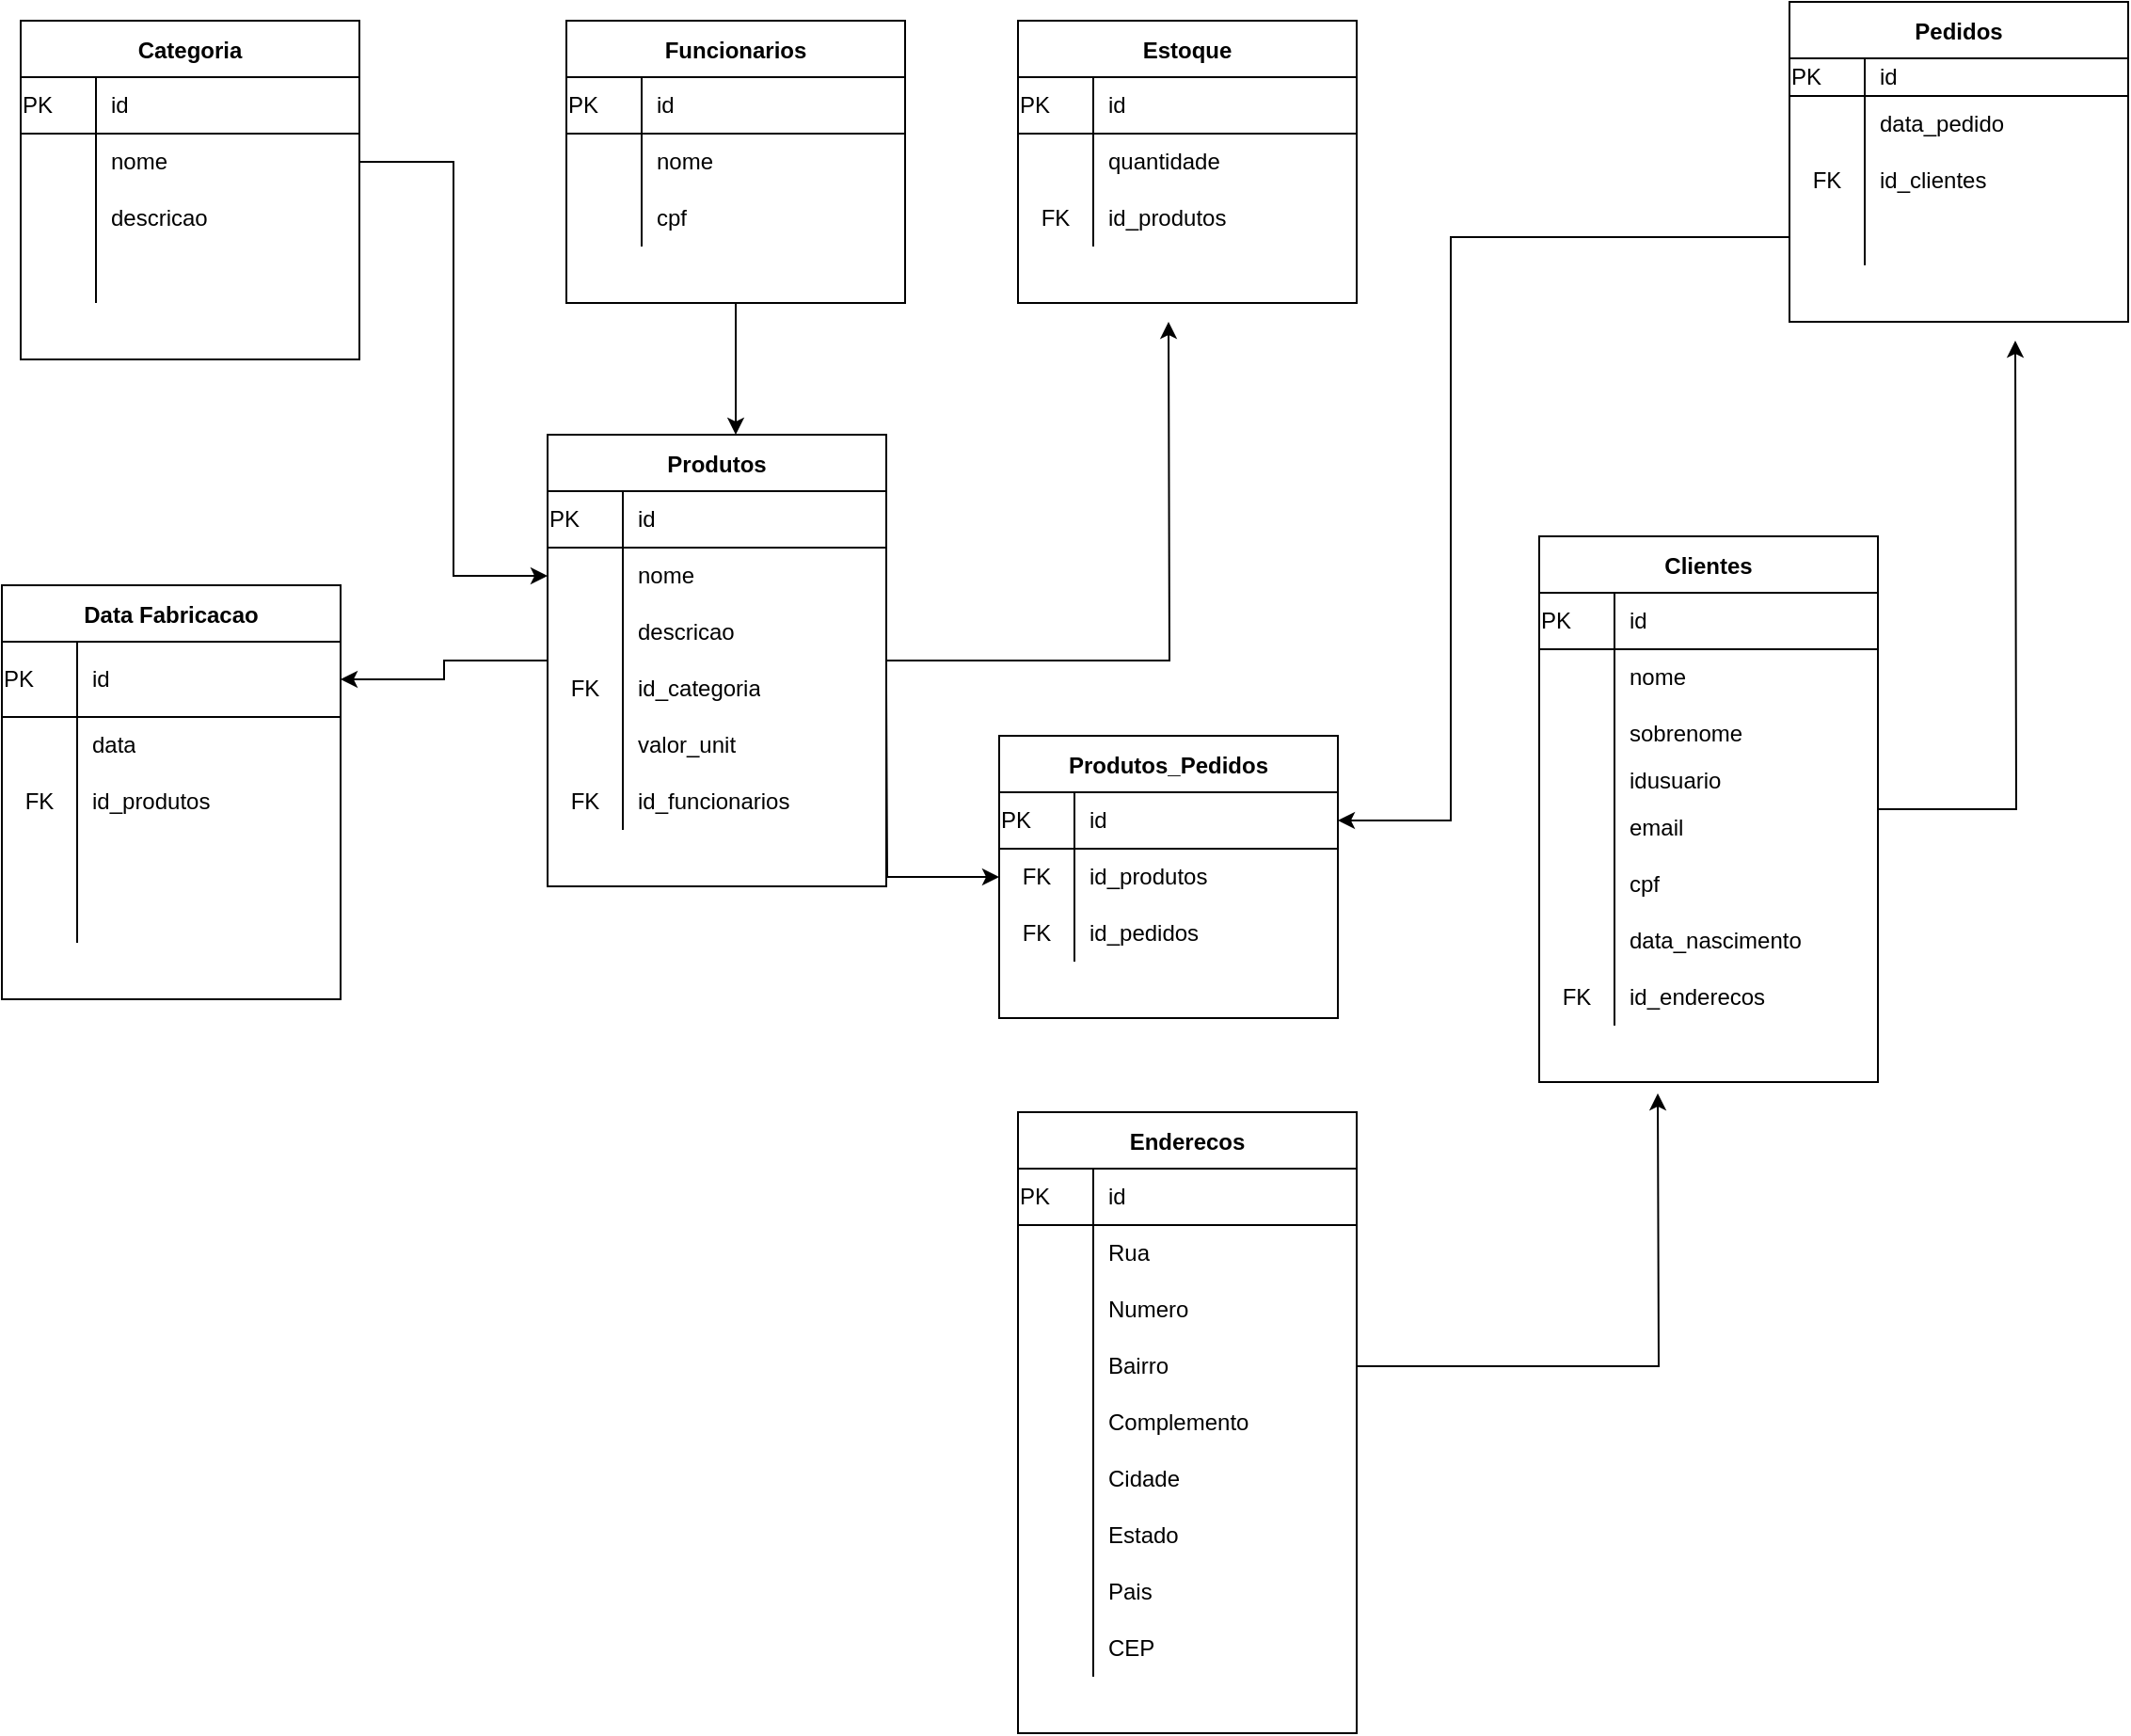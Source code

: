 <mxfile version="15.2.7" type="google"><diagram id="1fsCOjaZw6sn3gItZ58G" name="Page-1"><mxGraphModel dx="1826" dy="781" grid="1" gridSize="10" guides="1" tooltips="1" connect="1" arrows="1" fold="1" page="1" pageScale="1" pageWidth="1654" pageHeight="1169" math="0" shadow="0"><root><mxCell id="0"/><mxCell id="1" parent="0"/><mxCell id="qWueULYImKQT8X6b8-uq-254" style="edgeStyle=orthogonalEdgeStyle;rounded=0;orthogonalLoop=1;jettySize=auto;html=1;entryX=1;entryY=0.5;entryDx=0;entryDy=0;" parent="1" source="qWueULYImKQT8X6b8-uq-1" target="qWueULYImKQT8X6b8-uq-215" edge="1"><mxGeometry relative="1" as="geometry"/></mxCell><mxCell id="qWueULYImKQT8X6b8-uq-255" style="edgeStyle=orthogonalEdgeStyle;rounded=0;orthogonalLoop=1;jettySize=auto;html=1;" parent="1" source="qWueULYImKQT8X6b8-uq-1" edge="1"><mxGeometry relative="1" as="geometry"><mxPoint x="630" y="180" as="targetPoint"/></mxGeometry></mxCell><mxCell id="qWueULYImKQT8X6b8-uq-1" value="Produtos" style="shape=table;startSize=30;container=1;collapsible=0;childLayout=tableLayout;fixedRows=1;rowLines=0;fontStyle=1;align=center;pointerEvents=1;" parent="1" vertex="1"><mxGeometry x="300" y="240" width="180" height="240" as="geometry"/></mxCell><mxCell id="qWueULYImKQT8X6b8-uq-2" value="" style="shape=partialRectangle;html=1;whiteSpace=wrap;collapsible=0;dropTarget=0;pointerEvents=1;fillColor=none;top=0;left=0;bottom=1;right=0;points=[[0,0.5],[1,0.5]];portConstraint=eastwest;" parent="qWueULYImKQT8X6b8-uq-1" vertex="1"><mxGeometry y="30" width="180" height="30" as="geometry"/></mxCell><mxCell id="qWueULYImKQT8X6b8-uq-3" value="PK&lt;span style=&quot;white-space: pre&quot;&gt;&#9;&lt;/span&gt;&lt;span style=&quot;white-space: pre&quot;&gt;&#9;&lt;/span&gt;-" style="shape=partialRectangle;html=1;whiteSpace=wrap;connectable=0;fillColor=none;top=0;left=0;bottom=0;right=0;overflow=hidden;pointerEvents=1;" parent="qWueULYImKQT8X6b8-uq-2" vertex="1"><mxGeometry width="40" height="30" as="geometry"/></mxCell><mxCell id="qWueULYImKQT8X6b8-uq-4" value="id" style="shape=partialRectangle;html=1;whiteSpace=wrap;connectable=0;fillColor=none;top=0;left=0;bottom=0;right=0;align=left;spacingLeft=6;overflow=hidden;pointerEvents=1;" parent="qWueULYImKQT8X6b8-uq-2" vertex="1"><mxGeometry x="40" width="140" height="30" as="geometry"/></mxCell><mxCell id="qWueULYImKQT8X6b8-uq-5" value="" style="shape=partialRectangle;html=1;whiteSpace=wrap;collapsible=0;dropTarget=0;pointerEvents=1;fillColor=none;top=0;left=0;bottom=0;right=0;points=[[0,0.5],[1,0.5]];portConstraint=eastwest;" parent="qWueULYImKQT8X6b8-uq-1" vertex="1"><mxGeometry y="60" width="180" height="30" as="geometry"/></mxCell><mxCell id="qWueULYImKQT8X6b8-uq-6" value="" style="shape=partialRectangle;html=1;whiteSpace=wrap;connectable=0;fillColor=none;top=0;left=0;bottom=0;right=0;overflow=hidden;pointerEvents=1;" parent="qWueULYImKQT8X6b8-uq-5" vertex="1"><mxGeometry width="40" height="30" as="geometry"/></mxCell><mxCell id="qWueULYImKQT8X6b8-uq-7" value="nome&lt;span style=&quot;white-space: pre&quot;&gt;&#9;&lt;/span&gt;" style="shape=partialRectangle;html=1;whiteSpace=wrap;connectable=0;fillColor=none;top=0;left=0;bottom=0;right=0;align=left;spacingLeft=6;overflow=hidden;pointerEvents=1;" parent="qWueULYImKQT8X6b8-uq-5" vertex="1"><mxGeometry x="40" width="140" height="30" as="geometry"/></mxCell><mxCell id="qWueULYImKQT8X6b8-uq-8" value="" style="shape=partialRectangle;html=1;whiteSpace=wrap;collapsible=0;dropTarget=0;pointerEvents=1;fillColor=none;top=0;left=0;bottom=0;right=0;points=[[0,0.5],[1,0.5]];portConstraint=eastwest;" parent="qWueULYImKQT8X6b8-uq-1" vertex="1"><mxGeometry y="90" width="180" height="30" as="geometry"/></mxCell><mxCell id="qWueULYImKQT8X6b8-uq-9" value="&lt;span style=&quot;white-space: pre&quot;&gt;&#9;&lt;/span&gt;&lt;span style=&quot;white-space: pre&quot;&gt;&#9;&lt;/span&gt;" style="shape=partialRectangle;html=1;whiteSpace=wrap;connectable=0;fillColor=none;top=0;left=0;bottom=0;right=0;overflow=hidden;pointerEvents=1;" parent="qWueULYImKQT8X6b8-uq-8" vertex="1"><mxGeometry width="40" height="30" as="geometry"/></mxCell><mxCell id="qWueULYImKQT8X6b8-uq-10" value="descricao" style="shape=partialRectangle;html=1;whiteSpace=wrap;connectable=0;fillColor=none;top=0;left=0;bottom=0;right=0;align=left;spacingLeft=6;overflow=hidden;pointerEvents=1;" parent="qWueULYImKQT8X6b8-uq-8" vertex="1"><mxGeometry x="40" width="140" height="30" as="geometry"/></mxCell><mxCell id="qWueULYImKQT8X6b8-uq-17" value="" style="shape=partialRectangle;html=1;whiteSpace=wrap;collapsible=0;dropTarget=0;pointerEvents=1;fillColor=none;top=0;left=0;bottom=0;right=0;points=[[0,0.5],[1,0.5]];portConstraint=eastwest;" parent="qWueULYImKQT8X6b8-uq-1" vertex="1"><mxGeometry y="120" width="180" height="30" as="geometry"/></mxCell><mxCell id="qWueULYImKQT8X6b8-uq-18" value="FK" style="shape=partialRectangle;html=1;whiteSpace=wrap;connectable=0;fillColor=none;top=0;left=0;bottom=0;right=0;overflow=hidden;pointerEvents=1;" parent="qWueULYImKQT8X6b8-uq-17" vertex="1"><mxGeometry width="40" height="30" as="geometry"/></mxCell><mxCell id="qWueULYImKQT8X6b8-uq-19" value="id_categoria" style="shape=partialRectangle;html=1;whiteSpace=wrap;connectable=0;fillColor=none;top=0;left=0;bottom=0;right=0;align=left;spacingLeft=6;overflow=hidden;pointerEvents=1;" parent="qWueULYImKQT8X6b8-uq-17" vertex="1"><mxGeometry x="40" width="140" height="30" as="geometry"/></mxCell><mxCell id="qWueULYImKQT8X6b8-uq-126" value="" style="shape=partialRectangle;html=1;whiteSpace=wrap;collapsible=0;dropTarget=0;pointerEvents=1;fillColor=none;top=0;left=0;bottom=0;right=0;points=[[0,0.5],[1,0.5]];portConstraint=eastwest;" parent="qWueULYImKQT8X6b8-uq-1" vertex="1"><mxGeometry y="150" width="180" height="30" as="geometry"/></mxCell><mxCell id="qWueULYImKQT8X6b8-uq-127" value="&lt;span style=&quot;white-space: pre&quot;&gt;&#9;&lt;/span&gt;&lt;span style=&quot;white-space: pre&quot;&gt;&#9;&lt;/span&gt;" style="shape=partialRectangle;html=1;whiteSpace=wrap;connectable=0;fillColor=none;top=0;left=0;bottom=0;right=0;overflow=hidden;pointerEvents=1;" parent="qWueULYImKQT8X6b8-uq-126" vertex="1"><mxGeometry width="40" height="30" as="geometry"/></mxCell><mxCell id="qWueULYImKQT8X6b8-uq-128" value="valor_unit" style="shape=partialRectangle;html=1;whiteSpace=wrap;connectable=0;fillColor=none;top=0;left=0;bottom=0;right=0;align=left;spacingLeft=6;overflow=hidden;pointerEvents=1;" parent="qWueULYImKQT8X6b8-uq-126" vertex="1"><mxGeometry x="40" width="140" height="30" as="geometry"/></mxCell><mxCell id="qWueULYImKQT8X6b8-uq-162" value="" style="shape=partialRectangle;html=1;whiteSpace=wrap;collapsible=0;dropTarget=0;pointerEvents=1;fillColor=none;top=0;left=0;bottom=0;right=0;points=[[0,0.5],[1,0.5]];portConstraint=eastwest;" parent="qWueULYImKQT8X6b8-uq-1" vertex="1"><mxGeometry y="180" width="180" height="30" as="geometry"/></mxCell><mxCell id="qWueULYImKQT8X6b8-uq-163" value="FK" style="shape=partialRectangle;html=1;whiteSpace=wrap;connectable=0;fillColor=none;top=0;left=0;bottom=0;right=0;overflow=hidden;pointerEvents=1;" parent="qWueULYImKQT8X6b8-uq-162" vertex="1"><mxGeometry width="40" height="30" as="geometry"/></mxCell><mxCell id="qWueULYImKQT8X6b8-uq-164" value="id_funcionarios" style="shape=partialRectangle;html=1;whiteSpace=wrap;connectable=0;fillColor=none;top=0;left=0;bottom=0;right=0;align=left;spacingLeft=6;overflow=hidden;pointerEvents=1;" parent="qWueULYImKQT8X6b8-uq-162" vertex="1"><mxGeometry x="40" width="140" height="30" as="geometry"/></mxCell><mxCell id="qWueULYImKQT8X6b8-uq-20" value="Categoria" style="shape=table;startSize=30;container=1;collapsible=0;childLayout=tableLayout;fixedRows=1;rowLines=0;fontStyle=1;align=center;pointerEvents=1;" parent="1" vertex="1"><mxGeometry x="20" y="20" width="180" height="180" as="geometry"/></mxCell><mxCell id="qWueULYImKQT8X6b8-uq-21" value="" style="shape=partialRectangle;html=1;whiteSpace=wrap;collapsible=0;dropTarget=0;pointerEvents=1;fillColor=none;top=0;left=0;bottom=1;right=0;points=[[0,0.5],[1,0.5]];portConstraint=eastwest;" parent="qWueULYImKQT8X6b8-uq-20" vertex="1"><mxGeometry y="30" width="180" height="30" as="geometry"/></mxCell><mxCell id="qWueULYImKQT8X6b8-uq-22" value="PK&lt;span style=&quot;white-space: pre&quot;&gt;&#9;&lt;/span&gt;&lt;span style=&quot;white-space: pre&quot;&gt;&#9;&lt;/span&gt;-" style="shape=partialRectangle;html=1;whiteSpace=wrap;connectable=0;fillColor=none;top=0;left=0;bottom=0;right=0;overflow=hidden;pointerEvents=1;" parent="qWueULYImKQT8X6b8-uq-21" vertex="1"><mxGeometry width="40" height="30" as="geometry"/></mxCell><mxCell id="qWueULYImKQT8X6b8-uq-23" value="id" style="shape=partialRectangle;html=1;whiteSpace=wrap;connectable=0;fillColor=none;top=0;left=0;bottom=0;right=0;align=left;spacingLeft=6;overflow=hidden;pointerEvents=1;" parent="qWueULYImKQT8X6b8-uq-21" vertex="1"><mxGeometry x="40" width="140" height="30" as="geometry"/></mxCell><mxCell id="qWueULYImKQT8X6b8-uq-24" value="" style="shape=partialRectangle;html=1;whiteSpace=wrap;collapsible=0;dropTarget=0;pointerEvents=1;fillColor=none;top=0;left=0;bottom=0;right=0;points=[[0,0.5],[1,0.5]];portConstraint=eastwest;" parent="qWueULYImKQT8X6b8-uq-20" vertex="1"><mxGeometry y="60" width="180" height="30" as="geometry"/></mxCell><mxCell id="qWueULYImKQT8X6b8-uq-25" value="" style="shape=partialRectangle;html=1;whiteSpace=wrap;connectable=0;fillColor=none;top=0;left=0;bottom=0;right=0;overflow=hidden;pointerEvents=1;" parent="qWueULYImKQT8X6b8-uq-24" vertex="1"><mxGeometry width="40" height="30" as="geometry"/></mxCell><mxCell id="qWueULYImKQT8X6b8-uq-26" value="nome" style="shape=partialRectangle;html=1;whiteSpace=wrap;connectable=0;fillColor=none;top=0;left=0;bottom=0;right=0;align=left;spacingLeft=6;overflow=hidden;pointerEvents=1;" parent="qWueULYImKQT8X6b8-uq-24" vertex="1"><mxGeometry x="40" width="140" height="30" as="geometry"/></mxCell><mxCell id="qWueULYImKQT8X6b8-uq-122" value="" style="shape=partialRectangle;html=1;whiteSpace=wrap;collapsible=0;dropTarget=0;pointerEvents=1;fillColor=none;top=0;left=0;bottom=0;right=0;points=[[0,0.5],[1,0.5]];portConstraint=eastwest;" parent="qWueULYImKQT8X6b8-uq-20" vertex="1"><mxGeometry y="90" width="180" height="30" as="geometry"/></mxCell><mxCell id="qWueULYImKQT8X6b8-uq-123" value="" style="shape=partialRectangle;html=1;whiteSpace=wrap;connectable=0;fillColor=none;top=0;left=0;bottom=0;right=0;overflow=hidden;pointerEvents=1;" parent="qWueULYImKQT8X6b8-uq-122" vertex="1"><mxGeometry width="40" height="30" as="geometry"/></mxCell><mxCell id="qWueULYImKQT8X6b8-uq-124" value="descricao" style="shape=partialRectangle;html=1;whiteSpace=wrap;connectable=0;fillColor=none;top=0;left=0;bottom=0;right=0;align=left;spacingLeft=6;overflow=hidden;pointerEvents=1;" parent="qWueULYImKQT8X6b8-uq-122" vertex="1"><mxGeometry x="40" width="140" height="30" as="geometry"/></mxCell><mxCell id="qWueULYImKQT8X6b8-uq-132" value="" style="shape=partialRectangle;html=1;whiteSpace=wrap;collapsible=0;dropTarget=0;pointerEvents=1;fillColor=none;top=0;left=0;bottom=0;right=0;points=[[0,0.5],[1,0.5]];portConstraint=eastwest;" parent="qWueULYImKQT8X6b8-uq-20" vertex="1"><mxGeometry y="120" width="180" height="30" as="geometry"/></mxCell><mxCell id="qWueULYImKQT8X6b8-uq-133" value="" style="shape=partialRectangle;html=1;whiteSpace=wrap;connectable=0;fillColor=none;top=0;left=0;bottom=0;right=0;overflow=hidden;pointerEvents=1;" parent="qWueULYImKQT8X6b8-uq-132" vertex="1"><mxGeometry width="40" height="30" as="geometry"/></mxCell><mxCell id="qWueULYImKQT8X6b8-uq-134" value="" style="shape=partialRectangle;html=1;whiteSpace=wrap;connectable=0;fillColor=none;top=0;left=0;bottom=0;right=0;align=left;spacingLeft=6;overflow=hidden;pointerEvents=1;" parent="qWueULYImKQT8X6b8-uq-132" vertex="1"><mxGeometry x="40" width="140" height="30" as="geometry"/></mxCell><mxCell id="qWueULYImKQT8X6b8-uq-40" value="Estoque" style="shape=table;startSize=30;container=1;collapsible=0;childLayout=tableLayout;fixedRows=1;rowLines=0;fontStyle=1;align=center;pointerEvents=1;" parent="1" vertex="1"><mxGeometry x="550" y="20" width="180" height="150" as="geometry"/></mxCell><mxCell id="qWueULYImKQT8X6b8-uq-41" value="" style="shape=partialRectangle;html=1;whiteSpace=wrap;collapsible=0;dropTarget=0;pointerEvents=1;fillColor=none;top=0;left=0;bottom=1;right=0;points=[[0,0.5],[1,0.5]];portConstraint=eastwest;" parent="qWueULYImKQT8X6b8-uq-40" vertex="1"><mxGeometry y="30" width="180" height="30" as="geometry"/></mxCell><mxCell id="qWueULYImKQT8X6b8-uq-42" value="PK&lt;span style=&quot;white-space: pre&quot;&gt;&#9;&lt;/span&gt;&lt;span style=&quot;white-space: pre&quot;&gt;&#9;&lt;/span&gt;-" style="shape=partialRectangle;html=1;whiteSpace=wrap;connectable=0;fillColor=none;top=0;left=0;bottom=0;right=0;overflow=hidden;pointerEvents=1;" parent="qWueULYImKQT8X6b8-uq-41" vertex="1"><mxGeometry width="40" height="30" as="geometry"/></mxCell><mxCell id="qWueULYImKQT8X6b8-uq-43" value="id" style="shape=partialRectangle;html=1;whiteSpace=wrap;connectable=0;fillColor=none;top=0;left=0;bottom=0;right=0;align=left;spacingLeft=6;overflow=hidden;pointerEvents=1;" parent="qWueULYImKQT8X6b8-uq-41" vertex="1"><mxGeometry x="40" width="140" height="30" as="geometry"/></mxCell><mxCell id="qWueULYImKQT8X6b8-uq-165" value="" style="shape=partialRectangle;html=1;whiteSpace=wrap;collapsible=0;dropTarget=0;pointerEvents=1;fillColor=none;top=0;left=0;bottom=0;right=0;points=[[0,0.5],[1,0.5]];portConstraint=eastwest;" parent="qWueULYImKQT8X6b8-uq-40" vertex="1"><mxGeometry y="60" width="180" height="30" as="geometry"/></mxCell><mxCell id="qWueULYImKQT8X6b8-uq-166" value="" style="shape=partialRectangle;html=1;whiteSpace=wrap;connectable=0;fillColor=none;top=0;left=0;bottom=0;right=0;overflow=hidden;pointerEvents=1;" parent="qWueULYImKQT8X6b8-uq-165" vertex="1"><mxGeometry width="40" height="30" as="geometry"/></mxCell><mxCell id="qWueULYImKQT8X6b8-uq-167" value="quantidade" style="shape=partialRectangle;html=1;whiteSpace=wrap;connectable=0;fillColor=none;top=0;left=0;bottom=0;right=0;align=left;spacingLeft=6;overflow=hidden;pointerEvents=1;" parent="qWueULYImKQT8X6b8-uq-165" vertex="1"><mxGeometry x="40" width="140" height="30" as="geometry"/></mxCell><mxCell id="qWueULYImKQT8X6b8-uq-256" value="" style="shape=partialRectangle;html=1;whiteSpace=wrap;collapsible=0;dropTarget=0;pointerEvents=1;fillColor=none;top=0;left=0;bottom=0;right=0;points=[[0,0.5],[1,0.5]];portConstraint=eastwest;" parent="qWueULYImKQT8X6b8-uq-40" vertex="1"><mxGeometry y="90" width="180" height="30" as="geometry"/></mxCell><mxCell id="qWueULYImKQT8X6b8-uq-257" value="FK" style="shape=partialRectangle;html=1;whiteSpace=wrap;connectable=0;fillColor=none;top=0;left=0;bottom=0;right=0;overflow=hidden;pointerEvents=1;" parent="qWueULYImKQT8X6b8-uq-256" vertex="1"><mxGeometry width="40" height="30" as="geometry"/></mxCell><mxCell id="qWueULYImKQT8X6b8-uq-258" value="id_produtos" style="shape=partialRectangle;html=1;whiteSpace=wrap;connectable=0;fillColor=none;top=0;left=0;bottom=0;right=0;align=left;spacingLeft=6;overflow=hidden;pointerEvents=1;" parent="qWueULYImKQT8X6b8-uq-256" vertex="1"><mxGeometry x="40" width="140" height="30" as="geometry"/></mxCell><mxCell id="qWueULYImKQT8X6b8-uq-160" style="edgeStyle=orthogonalEdgeStyle;rounded=0;orthogonalLoop=1;jettySize=auto;html=1;" parent="1" source="qWueULYImKQT8X6b8-uq-47" edge="1"><mxGeometry relative="1" as="geometry"><mxPoint x="1080" y="190" as="targetPoint"/></mxGeometry></mxCell><mxCell id="qWueULYImKQT8X6b8-uq-47" value="Clientes" style="shape=table;startSize=30;container=1;collapsible=0;childLayout=tableLayout;fixedRows=1;rowLines=0;fontStyle=1;align=center;pointerEvents=1;" parent="1" vertex="1"><mxGeometry x="827" y="294" width="180" height="290" as="geometry"/></mxCell><mxCell id="qWueULYImKQT8X6b8-uq-48" value="" style="shape=partialRectangle;html=1;whiteSpace=wrap;collapsible=0;dropTarget=0;pointerEvents=1;fillColor=none;top=0;left=0;bottom=1;right=0;points=[[0,0.5],[1,0.5]];portConstraint=eastwest;" parent="qWueULYImKQT8X6b8-uq-47" vertex="1"><mxGeometry y="30" width="180" height="30" as="geometry"/></mxCell><mxCell id="qWueULYImKQT8X6b8-uq-49" value="PK&lt;span style=&quot;white-space: pre&quot;&gt;&#9;&lt;/span&gt;&lt;span style=&quot;white-space: pre&quot;&gt;&#9;&lt;/span&gt;-" style="shape=partialRectangle;html=1;whiteSpace=wrap;connectable=0;fillColor=none;top=0;left=0;bottom=0;right=0;overflow=hidden;pointerEvents=1;" parent="qWueULYImKQT8X6b8-uq-48" vertex="1"><mxGeometry width="40" height="30" as="geometry"/></mxCell><mxCell id="qWueULYImKQT8X6b8-uq-50" value="id" style="shape=partialRectangle;html=1;whiteSpace=wrap;connectable=0;fillColor=none;top=0;left=0;bottom=0;right=0;align=left;spacingLeft=6;overflow=hidden;pointerEvents=1;" parent="qWueULYImKQT8X6b8-uq-48" vertex="1"><mxGeometry x="40" width="140" height="30" as="geometry"/></mxCell><mxCell id="qWueULYImKQT8X6b8-uq-51" value="" style="shape=partialRectangle;html=1;whiteSpace=wrap;collapsible=0;dropTarget=0;pointerEvents=1;fillColor=none;top=0;left=0;bottom=0;right=0;points=[[0,0.5],[1,0.5]];portConstraint=eastwest;" parent="qWueULYImKQT8X6b8-uq-47" vertex="1"><mxGeometry y="60" width="180" height="30" as="geometry"/></mxCell><mxCell id="qWueULYImKQT8X6b8-uq-52" value="" style="shape=partialRectangle;html=1;whiteSpace=wrap;connectable=0;fillColor=none;top=0;left=0;bottom=0;right=0;overflow=hidden;pointerEvents=1;" parent="qWueULYImKQT8X6b8-uq-51" vertex="1"><mxGeometry width="40" height="30" as="geometry"/></mxCell><mxCell id="qWueULYImKQT8X6b8-uq-53" value="nome&lt;span style=&quot;white-space: pre&quot;&gt;&#9;&lt;/span&gt;" style="shape=partialRectangle;html=1;whiteSpace=wrap;connectable=0;fillColor=none;top=0;left=0;bottom=0;right=0;align=left;spacingLeft=6;overflow=hidden;pointerEvents=1;" parent="qWueULYImKQT8X6b8-uq-51" vertex="1"><mxGeometry x="40" width="140" height="30" as="geometry"/></mxCell><mxCell id="qWueULYImKQT8X6b8-uq-211" value="" style="shape=partialRectangle;html=1;whiteSpace=wrap;collapsible=0;dropTarget=0;pointerEvents=1;fillColor=none;top=0;left=0;bottom=0;right=0;points=[[0,0.5],[1,0.5]];portConstraint=eastwest;" parent="qWueULYImKQT8X6b8-uq-47" vertex="1"><mxGeometry y="90" width="180" height="30" as="geometry"/></mxCell><mxCell id="qWueULYImKQT8X6b8-uq-212" value="" style="shape=partialRectangle;html=1;whiteSpace=wrap;connectable=0;fillColor=none;top=0;left=0;bottom=0;right=0;overflow=hidden;pointerEvents=1;" parent="qWueULYImKQT8X6b8-uq-211" vertex="1"><mxGeometry width="40" height="30" as="geometry"/></mxCell><mxCell id="qWueULYImKQT8X6b8-uq-213" value="sobrenome" style="shape=partialRectangle;html=1;whiteSpace=wrap;connectable=0;fillColor=none;top=0;left=0;bottom=0;right=0;align=left;spacingLeft=6;overflow=hidden;pointerEvents=1;" parent="qWueULYImKQT8X6b8-uq-211" vertex="1"><mxGeometry x="40" width="140" height="30" as="geometry"/></mxCell><mxCell id="qWueULYImKQT8X6b8-uq-54" value="" style="shape=partialRectangle;html=1;whiteSpace=wrap;collapsible=0;dropTarget=0;pointerEvents=1;fillColor=none;top=0;left=0;bottom=0;right=0;points=[[0,0.5],[1,0.5]];portConstraint=eastwest;" parent="qWueULYImKQT8X6b8-uq-47" vertex="1"><mxGeometry y="120" width="180" height="20" as="geometry"/></mxCell><mxCell id="qWueULYImKQT8X6b8-uq-55" value="&lt;span style=&quot;white-space: pre&quot;&gt;&#9;&lt;/span&gt;&lt;span style=&quot;white-space: pre&quot;&gt;&#9;&lt;/span&gt;" style="shape=partialRectangle;html=1;whiteSpace=wrap;connectable=0;fillColor=none;top=0;left=0;bottom=0;right=0;overflow=hidden;pointerEvents=1;" parent="qWueULYImKQT8X6b8-uq-54" vertex="1"><mxGeometry width="40" height="20" as="geometry"/></mxCell><mxCell id="qWueULYImKQT8X6b8-uq-56" value="idusuario" style="shape=partialRectangle;html=1;whiteSpace=wrap;connectable=0;fillColor=none;top=0;left=0;bottom=0;right=0;align=left;spacingLeft=6;overflow=hidden;pointerEvents=1;" parent="qWueULYImKQT8X6b8-uq-54" vertex="1"><mxGeometry x="40" width="140" height="20" as="geometry"/></mxCell><mxCell id="qWueULYImKQT8X6b8-uq-57" value="" style="shape=partialRectangle;html=1;whiteSpace=wrap;collapsible=0;dropTarget=0;pointerEvents=1;fillColor=none;top=0;left=0;bottom=0;right=0;points=[[0,0.5],[1,0.5]];portConstraint=eastwest;" parent="qWueULYImKQT8X6b8-uq-47" vertex="1"><mxGeometry y="140" width="180" height="30" as="geometry"/></mxCell><mxCell id="qWueULYImKQT8X6b8-uq-58" value="&lt;span style=&quot;white-space: pre&quot;&gt;&#9;&lt;/span&gt;&lt;span style=&quot;white-space: pre&quot;&gt;&#9;&lt;/span&gt;" style="shape=partialRectangle;html=1;whiteSpace=wrap;connectable=0;fillColor=none;top=0;left=0;bottom=0;right=0;overflow=hidden;pointerEvents=1;" parent="qWueULYImKQT8X6b8-uq-57" vertex="1"><mxGeometry width="40" height="30" as="geometry"/></mxCell><mxCell id="qWueULYImKQT8X6b8-uq-59" value="email&lt;span style=&quot;white-space: pre&quot;&gt;&#9;&lt;/span&gt;" style="shape=partialRectangle;html=1;whiteSpace=wrap;connectable=0;fillColor=none;top=0;left=0;bottom=0;right=0;align=left;spacingLeft=6;overflow=hidden;pointerEvents=1;" parent="qWueULYImKQT8X6b8-uq-57" vertex="1"><mxGeometry x="40" width="140" height="30" as="geometry"/></mxCell><mxCell id="qWueULYImKQT8X6b8-uq-60" value="" style="shape=partialRectangle;html=1;whiteSpace=wrap;collapsible=0;dropTarget=0;pointerEvents=1;fillColor=none;top=0;left=0;bottom=0;right=0;points=[[0,0.5],[1,0.5]];portConstraint=eastwest;" parent="qWueULYImKQT8X6b8-uq-47" vertex="1"><mxGeometry y="170" width="180" height="30" as="geometry"/></mxCell><mxCell id="qWueULYImKQT8X6b8-uq-61" value="&lt;span style=&quot;white-space: pre&quot;&gt;&#9;&lt;/span&gt;&lt;span style=&quot;white-space: pre&quot;&gt;&#9;&lt;/span&gt;" style="shape=partialRectangle;html=1;whiteSpace=wrap;connectable=0;fillColor=none;top=0;left=0;bottom=0;right=0;overflow=hidden;pointerEvents=1;" parent="qWueULYImKQT8X6b8-uq-60" vertex="1"><mxGeometry width="40" height="30" as="geometry"/></mxCell><mxCell id="qWueULYImKQT8X6b8-uq-62" value="cpf" style="shape=partialRectangle;html=1;whiteSpace=wrap;connectable=0;fillColor=none;top=0;left=0;bottom=0;right=0;align=left;spacingLeft=6;overflow=hidden;pointerEvents=1;" parent="qWueULYImKQT8X6b8-uq-60" vertex="1"><mxGeometry x="40" width="140" height="30" as="geometry"/></mxCell><mxCell id="qWueULYImKQT8X6b8-uq-63" value="" style="shape=partialRectangle;html=1;whiteSpace=wrap;collapsible=0;dropTarget=0;pointerEvents=1;fillColor=none;top=0;left=0;bottom=0;right=0;points=[[0,0.5],[1,0.5]];portConstraint=eastwest;" parent="qWueULYImKQT8X6b8-uq-47" vertex="1"><mxGeometry y="200" width="180" height="30" as="geometry"/></mxCell><mxCell id="qWueULYImKQT8X6b8-uq-64" value="&lt;span style=&quot;white-space: pre&quot;&gt;&#9;&lt;/span&gt;&lt;span style=&quot;white-space: pre&quot;&gt;&#9;&lt;/span&gt;" style="shape=partialRectangle;html=1;whiteSpace=wrap;connectable=0;fillColor=none;top=0;left=0;bottom=0;right=0;overflow=hidden;pointerEvents=1;" parent="qWueULYImKQT8X6b8-uq-63" vertex="1"><mxGeometry width="40" height="30" as="geometry"/></mxCell><mxCell id="qWueULYImKQT8X6b8-uq-65" value="data_nascimento" style="shape=partialRectangle;html=1;whiteSpace=wrap;connectable=0;fillColor=none;top=0;left=0;bottom=0;right=0;align=left;spacingLeft=6;overflow=hidden;pointerEvents=1;" parent="qWueULYImKQT8X6b8-uq-63" vertex="1"><mxGeometry x="40" width="140" height="30" as="geometry"/></mxCell><mxCell id="qWueULYImKQT8X6b8-uq-201" value="" style="shape=partialRectangle;html=1;whiteSpace=wrap;collapsible=0;dropTarget=0;pointerEvents=1;fillColor=none;top=0;left=0;bottom=0;right=0;points=[[0,0.5],[1,0.5]];portConstraint=eastwest;" parent="qWueULYImKQT8X6b8-uq-47" vertex="1"><mxGeometry y="230" width="180" height="30" as="geometry"/></mxCell><mxCell id="qWueULYImKQT8X6b8-uq-202" value="FK" style="shape=partialRectangle;html=1;whiteSpace=wrap;connectable=0;fillColor=none;top=0;left=0;bottom=0;right=0;overflow=hidden;pointerEvents=1;" parent="qWueULYImKQT8X6b8-uq-201" vertex="1"><mxGeometry width="40" height="30" as="geometry"/></mxCell><mxCell id="qWueULYImKQT8X6b8-uq-203" value="id_enderecos" style="shape=partialRectangle;html=1;whiteSpace=wrap;connectable=0;fillColor=none;top=0;left=0;bottom=0;right=0;align=left;spacingLeft=6;overflow=hidden;pointerEvents=1;" parent="qWueULYImKQT8X6b8-uq-201" vertex="1"><mxGeometry x="40" width="140" height="30" as="geometry"/></mxCell><mxCell id="qWueULYImKQT8X6b8-uq-69" value="Pedidos" style="shape=table;startSize=30;container=1;collapsible=0;childLayout=tableLayout;fixedRows=1;rowLines=0;fontStyle=1;align=center;pointerEvents=1;" parent="1" vertex="1"><mxGeometry x="960" y="10" width="180" height="170.0" as="geometry"/></mxCell><mxCell id="qWueULYImKQT8X6b8-uq-70" value="" style="shape=partialRectangle;html=1;whiteSpace=wrap;collapsible=0;dropTarget=0;pointerEvents=1;fillColor=none;top=0;left=0;bottom=1;right=0;points=[[0,0.5],[1,0.5]];portConstraint=eastwest;" parent="qWueULYImKQT8X6b8-uq-69" vertex="1"><mxGeometry y="30" width="180" height="20" as="geometry"/></mxCell><mxCell id="qWueULYImKQT8X6b8-uq-71" value="PK&lt;span style=&quot;white-space: pre&quot;&gt;&#9;&lt;/span&gt;&lt;span style=&quot;white-space: pre&quot;&gt;&#9;&lt;/span&gt;-" style="shape=partialRectangle;html=1;whiteSpace=wrap;connectable=0;fillColor=none;top=0;left=0;bottom=0;right=0;overflow=hidden;pointerEvents=1;" parent="qWueULYImKQT8X6b8-uq-70" vertex="1"><mxGeometry width="40" height="20" as="geometry"/></mxCell><mxCell id="qWueULYImKQT8X6b8-uq-72" value="id" style="shape=partialRectangle;html=1;whiteSpace=wrap;connectable=0;fillColor=none;top=0;left=0;bottom=0;right=0;align=left;spacingLeft=6;overflow=hidden;pointerEvents=1;" parent="qWueULYImKQT8X6b8-uq-70" vertex="1"><mxGeometry x="40" width="140" height="20" as="geometry"/></mxCell><mxCell id="qWueULYImKQT8X6b8-uq-73" value="" style="shape=partialRectangle;html=1;whiteSpace=wrap;collapsible=0;dropTarget=0;pointerEvents=1;fillColor=none;top=0;left=0;bottom=0;right=0;points=[[0,0.5],[1,0.5]];portConstraint=eastwest;" parent="qWueULYImKQT8X6b8-uq-69" vertex="1"><mxGeometry y="50" width="180" height="30" as="geometry"/></mxCell><mxCell id="qWueULYImKQT8X6b8-uq-74" value="" style="shape=partialRectangle;html=1;whiteSpace=wrap;connectable=0;fillColor=none;top=0;left=0;bottom=0;right=0;overflow=hidden;pointerEvents=1;" parent="qWueULYImKQT8X6b8-uq-73" vertex="1"><mxGeometry width="40" height="30" as="geometry"/></mxCell><mxCell id="qWueULYImKQT8X6b8-uq-75" value="data_pedido" style="shape=partialRectangle;html=1;whiteSpace=wrap;connectable=0;fillColor=none;top=0;left=0;bottom=0;right=0;align=left;spacingLeft=6;overflow=hidden;pointerEvents=1;" parent="qWueULYImKQT8X6b8-uq-73" vertex="1"><mxGeometry x="40" width="140" height="30" as="geometry"/></mxCell><mxCell id="qWueULYImKQT8X6b8-uq-138" value="" style="shape=partialRectangle;html=1;whiteSpace=wrap;collapsible=0;dropTarget=0;pointerEvents=1;fillColor=none;top=0;left=0;bottom=0;right=0;points=[[0,0.5],[1,0.5]];portConstraint=eastwest;" parent="qWueULYImKQT8X6b8-uq-69" vertex="1"><mxGeometry y="80" width="180" height="30" as="geometry"/></mxCell><mxCell id="qWueULYImKQT8X6b8-uq-139" value="FK" style="shape=partialRectangle;html=1;whiteSpace=wrap;connectable=0;fillColor=none;top=0;left=0;bottom=0;right=0;overflow=hidden;pointerEvents=1;" parent="qWueULYImKQT8X6b8-uq-138" vertex="1"><mxGeometry width="40" height="30" as="geometry"/></mxCell><mxCell id="qWueULYImKQT8X6b8-uq-140" value="id_clientes" style="shape=partialRectangle;html=1;whiteSpace=wrap;connectable=0;fillColor=none;top=0;left=0;bottom=0;right=0;align=left;spacingLeft=6;overflow=hidden;pointerEvents=1;" parent="qWueULYImKQT8X6b8-uq-138" vertex="1"><mxGeometry x="40" width="140" height="30" as="geometry"/></mxCell><mxCell id="qWueULYImKQT8X6b8-uq-261" value="" style="shape=partialRectangle;html=1;whiteSpace=wrap;collapsible=0;dropTarget=0;pointerEvents=1;fillColor=none;top=0;left=0;bottom=0;right=0;points=[[0,0.5],[1,0.5]];portConstraint=eastwest;" parent="qWueULYImKQT8X6b8-uq-69" vertex="1"><mxGeometry y="110" width="180" height="30" as="geometry"/></mxCell><mxCell id="qWueULYImKQT8X6b8-uq-262" value="" style="shape=partialRectangle;html=1;whiteSpace=wrap;connectable=0;fillColor=none;top=0;left=0;bottom=0;right=0;overflow=hidden;pointerEvents=1;" parent="qWueULYImKQT8X6b8-uq-261" vertex="1"><mxGeometry width="40" height="30" as="geometry"/></mxCell><mxCell id="qWueULYImKQT8X6b8-uq-263" value="" style="shape=partialRectangle;html=1;whiteSpace=wrap;connectable=0;fillColor=none;top=0;left=0;bottom=0;right=0;align=left;spacingLeft=6;overflow=hidden;pointerEvents=1;" parent="qWueULYImKQT8X6b8-uq-261" vertex="1"><mxGeometry x="40" width="140" height="30" as="geometry"/></mxCell><mxCell id="qWueULYImKQT8X6b8-uq-161" style="edgeStyle=orthogonalEdgeStyle;rounded=0;orthogonalLoop=1;jettySize=auto;html=1;" parent="1" source="qWueULYImKQT8X6b8-uq-76" edge="1"><mxGeometry relative="1" as="geometry"><mxPoint x="400" y="240" as="targetPoint"/></mxGeometry></mxCell><mxCell id="qWueULYImKQT8X6b8-uq-76" value="Funcionarios" style="shape=table;startSize=30;container=1;collapsible=0;childLayout=tableLayout;fixedRows=1;rowLines=0;fontStyle=1;align=center;pointerEvents=1;" parent="1" vertex="1"><mxGeometry x="310" y="20" width="180" height="150" as="geometry"/></mxCell><mxCell id="qWueULYImKQT8X6b8-uq-77" value="" style="shape=partialRectangle;html=1;whiteSpace=wrap;collapsible=0;dropTarget=0;pointerEvents=1;fillColor=none;top=0;left=0;bottom=1;right=0;points=[[0,0.5],[1,0.5]];portConstraint=eastwest;" parent="qWueULYImKQT8X6b8-uq-76" vertex="1"><mxGeometry y="30" width="180" height="30" as="geometry"/></mxCell><mxCell id="qWueULYImKQT8X6b8-uq-78" value="PK&lt;span style=&quot;white-space: pre&quot;&gt;&#9;&lt;/span&gt;&lt;span style=&quot;white-space: pre&quot;&gt;&#9;&lt;/span&gt;-" style="shape=partialRectangle;html=1;whiteSpace=wrap;connectable=0;fillColor=none;top=0;left=0;bottom=0;right=0;overflow=hidden;pointerEvents=1;" parent="qWueULYImKQT8X6b8-uq-77" vertex="1"><mxGeometry width="40" height="30" as="geometry"/></mxCell><mxCell id="qWueULYImKQT8X6b8-uq-79" value="id" style="shape=partialRectangle;html=1;whiteSpace=wrap;connectable=0;fillColor=none;top=0;left=0;bottom=0;right=0;align=left;spacingLeft=6;overflow=hidden;pointerEvents=1;" parent="qWueULYImKQT8X6b8-uq-77" vertex="1"><mxGeometry x="40" width="140" height="30" as="geometry"/></mxCell><mxCell id="qWueULYImKQT8X6b8-uq-80" value="" style="shape=partialRectangle;html=1;whiteSpace=wrap;collapsible=0;dropTarget=0;pointerEvents=1;fillColor=none;top=0;left=0;bottom=0;right=0;points=[[0,0.5],[1,0.5]];portConstraint=eastwest;" parent="qWueULYImKQT8X6b8-uq-76" vertex="1"><mxGeometry y="60" width="180" height="30" as="geometry"/></mxCell><mxCell id="qWueULYImKQT8X6b8-uq-81" value="" style="shape=partialRectangle;html=1;whiteSpace=wrap;connectable=0;fillColor=none;top=0;left=0;bottom=0;right=0;overflow=hidden;pointerEvents=1;" parent="qWueULYImKQT8X6b8-uq-80" vertex="1"><mxGeometry width="40" height="30" as="geometry"/></mxCell><mxCell id="qWueULYImKQT8X6b8-uq-82" value="nome" style="shape=partialRectangle;html=1;whiteSpace=wrap;connectable=0;fillColor=none;top=0;left=0;bottom=0;right=0;align=left;spacingLeft=6;overflow=hidden;pointerEvents=1;" parent="qWueULYImKQT8X6b8-uq-80" vertex="1"><mxGeometry x="40" width="140" height="30" as="geometry"/></mxCell><mxCell id="qWueULYImKQT8X6b8-uq-83" value="" style="shape=partialRectangle;html=1;whiteSpace=wrap;collapsible=0;dropTarget=0;pointerEvents=1;fillColor=none;top=0;left=0;bottom=0;right=0;points=[[0,0.5],[1,0.5]];portConstraint=eastwest;" parent="qWueULYImKQT8X6b8-uq-76" vertex="1"><mxGeometry y="90" width="180" height="30" as="geometry"/></mxCell><mxCell id="qWueULYImKQT8X6b8-uq-84" value="" style="shape=partialRectangle;html=1;whiteSpace=wrap;connectable=0;fillColor=none;top=0;left=0;bottom=0;right=0;overflow=hidden;pointerEvents=1;" parent="qWueULYImKQT8X6b8-uq-83" vertex="1"><mxGeometry width="40" height="30" as="geometry"/></mxCell><mxCell id="qWueULYImKQT8X6b8-uq-85" value="cpf" style="shape=partialRectangle;html=1;whiteSpace=wrap;connectable=0;fillColor=none;top=0;left=0;bottom=0;right=0;align=left;spacingLeft=6;overflow=hidden;pointerEvents=1;" parent="qWueULYImKQT8X6b8-uq-83" vertex="1"><mxGeometry x="40" width="140" height="30" as="geometry"/></mxCell><mxCell id="qWueULYImKQT8X6b8-uq-111" style="edgeStyle=orthogonalEdgeStyle;rounded=0;orthogonalLoop=1;jettySize=auto;html=1;entryX=0;entryY=0.5;entryDx=0;entryDy=0;" parent="1" source="qWueULYImKQT8X6b8-uq-24" target="qWueULYImKQT8X6b8-uq-5" edge="1"><mxGeometry relative="1" as="geometry"/></mxCell><mxCell id="qWueULYImKQT8X6b8-uq-148" value="Produtos_Pedidos" style="shape=table;startSize=30;container=1;collapsible=0;childLayout=tableLayout;fixedRows=1;rowLines=0;fontStyle=1;align=center;pointerEvents=1;" parent="1" vertex="1"><mxGeometry x="540" y="400" width="180" height="150" as="geometry"/></mxCell><mxCell id="qWueULYImKQT8X6b8-uq-149" value="" style="shape=partialRectangle;html=1;whiteSpace=wrap;collapsible=0;dropTarget=0;pointerEvents=1;fillColor=none;top=0;left=0;bottom=1;right=0;points=[[0,0.5],[1,0.5]];portConstraint=eastwest;" parent="qWueULYImKQT8X6b8-uq-148" vertex="1"><mxGeometry y="30" width="180" height="30" as="geometry"/></mxCell><mxCell id="qWueULYImKQT8X6b8-uq-150" value="PK&lt;span style=&quot;white-space: pre&quot;&gt;&#9;&lt;/span&gt;&lt;span style=&quot;white-space: pre&quot;&gt;&#9;&lt;/span&gt;-" style="shape=partialRectangle;html=1;whiteSpace=wrap;connectable=0;fillColor=none;top=0;left=0;bottom=0;right=0;overflow=hidden;pointerEvents=1;" parent="qWueULYImKQT8X6b8-uq-149" vertex="1"><mxGeometry width="40" height="30" as="geometry"/></mxCell><mxCell id="qWueULYImKQT8X6b8-uq-151" value="id" style="shape=partialRectangle;html=1;whiteSpace=wrap;connectable=0;fillColor=none;top=0;left=0;bottom=0;right=0;align=left;spacingLeft=6;overflow=hidden;pointerEvents=1;" parent="qWueULYImKQT8X6b8-uq-149" vertex="1"><mxGeometry x="40" width="140" height="30" as="geometry"/></mxCell><mxCell id="qWueULYImKQT8X6b8-uq-152" value="" style="shape=partialRectangle;html=1;whiteSpace=wrap;collapsible=0;dropTarget=0;pointerEvents=1;fillColor=none;top=0;left=0;bottom=0;right=0;points=[[0,0.5],[1,0.5]];portConstraint=eastwest;" parent="qWueULYImKQT8X6b8-uq-148" vertex="1"><mxGeometry y="60" width="180" height="30" as="geometry"/></mxCell><mxCell id="qWueULYImKQT8X6b8-uq-153" value="FK" style="shape=partialRectangle;html=1;whiteSpace=wrap;connectable=0;fillColor=none;top=0;left=0;bottom=0;right=0;overflow=hidden;pointerEvents=1;" parent="qWueULYImKQT8X6b8-uq-152" vertex="1"><mxGeometry width="40" height="30" as="geometry"/></mxCell><mxCell id="qWueULYImKQT8X6b8-uq-154" value="id_produtos" style="shape=partialRectangle;html=1;whiteSpace=wrap;connectable=0;fillColor=none;top=0;left=0;bottom=0;right=0;align=left;spacingLeft=6;overflow=hidden;pointerEvents=1;" parent="qWueULYImKQT8X6b8-uq-152" vertex="1"><mxGeometry x="40" width="140" height="30" as="geometry"/></mxCell><mxCell id="qWueULYImKQT8X6b8-uq-155" value="" style="shape=partialRectangle;html=1;whiteSpace=wrap;collapsible=0;dropTarget=0;pointerEvents=1;fillColor=none;top=0;left=0;bottom=0;right=0;points=[[0,0.5],[1,0.5]];portConstraint=eastwest;" parent="qWueULYImKQT8X6b8-uq-148" vertex="1"><mxGeometry y="90" width="180" height="30" as="geometry"/></mxCell><mxCell id="qWueULYImKQT8X6b8-uq-156" value="FK" style="shape=partialRectangle;html=1;whiteSpace=wrap;connectable=0;fillColor=none;top=0;left=0;bottom=0;right=0;overflow=hidden;pointerEvents=1;" parent="qWueULYImKQT8X6b8-uq-155" vertex="1"><mxGeometry width="40" height="30" as="geometry"/></mxCell><mxCell id="qWueULYImKQT8X6b8-uq-157" value="id_pedidos" style="shape=partialRectangle;html=1;whiteSpace=wrap;connectable=0;fillColor=none;top=0;left=0;bottom=0;right=0;align=left;spacingLeft=6;overflow=hidden;pointerEvents=1;" parent="qWueULYImKQT8X6b8-uq-155" vertex="1"><mxGeometry x="40" width="140" height="30" as="geometry"/></mxCell><mxCell id="qWueULYImKQT8X6b8-uq-158" style="edgeStyle=orthogonalEdgeStyle;rounded=0;orthogonalLoop=1;jettySize=auto;html=1;entryX=0;entryY=0.5;entryDx=0;entryDy=0;" parent="1" target="qWueULYImKQT8X6b8-uq-152" edge="1"><mxGeometry relative="1" as="geometry"><mxPoint x="480" y="375.059" as="sourcePoint"/></mxGeometry></mxCell><mxCell id="qWueULYImKQT8X6b8-uq-170" value="Enderecos" style="shape=table;startSize=30;container=1;collapsible=0;childLayout=tableLayout;fixedRows=1;rowLines=0;fontStyle=1;align=center;pointerEvents=1;" parent="1" vertex="1"><mxGeometry x="550" y="600" width="180" height="330" as="geometry"/></mxCell><mxCell id="qWueULYImKQT8X6b8-uq-171" value="" style="shape=partialRectangle;html=1;whiteSpace=wrap;collapsible=0;dropTarget=0;pointerEvents=1;fillColor=none;top=0;left=0;bottom=1;right=0;points=[[0,0.5],[1,0.5]];portConstraint=eastwest;" parent="qWueULYImKQT8X6b8-uq-170" vertex="1"><mxGeometry y="30" width="180" height="30" as="geometry"/></mxCell><mxCell id="qWueULYImKQT8X6b8-uq-172" value="PK&lt;span style=&quot;white-space: pre&quot;&gt;&#9;&lt;/span&gt;&lt;span style=&quot;white-space: pre&quot;&gt;&#9;&lt;/span&gt;-" style="shape=partialRectangle;html=1;whiteSpace=wrap;connectable=0;fillColor=none;top=0;left=0;bottom=0;right=0;overflow=hidden;pointerEvents=1;" parent="qWueULYImKQT8X6b8-uq-171" vertex="1"><mxGeometry width="40" height="30" as="geometry"/></mxCell><mxCell id="qWueULYImKQT8X6b8-uq-173" value="id" style="shape=partialRectangle;html=1;whiteSpace=wrap;connectable=0;fillColor=none;top=0;left=0;bottom=0;right=0;align=left;spacingLeft=6;overflow=hidden;pointerEvents=1;" parent="qWueULYImKQT8X6b8-uq-171" vertex="1"><mxGeometry x="40" width="140" height="30" as="geometry"/></mxCell><mxCell id="qWueULYImKQT8X6b8-uq-177" value="" style="shape=partialRectangle;html=1;whiteSpace=wrap;collapsible=0;dropTarget=0;pointerEvents=1;fillColor=none;top=0;left=0;bottom=0;right=0;points=[[0,0.5],[1,0.5]];portConstraint=eastwest;" parent="qWueULYImKQT8X6b8-uq-170" vertex="1"><mxGeometry y="60" width="180" height="30" as="geometry"/></mxCell><mxCell id="qWueULYImKQT8X6b8-uq-178" value="" style="shape=partialRectangle;html=1;whiteSpace=wrap;connectable=0;fillColor=none;top=0;left=0;bottom=0;right=0;overflow=hidden;pointerEvents=1;" parent="qWueULYImKQT8X6b8-uq-177" vertex="1"><mxGeometry width="40" height="30" as="geometry"/></mxCell><mxCell id="qWueULYImKQT8X6b8-uq-179" value="Rua" style="shape=partialRectangle;html=1;whiteSpace=wrap;connectable=0;fillColor=none;top=0;left=0;bottom=0;right=0;align=left;spacingLeft=6;overflow=hidden;pointerEvents=1;" parent="qWueULYImKQT8X6b8-uq-177" vertex="1"><mxGeometry x="40" width="140" height="30" as="geometry"/></mxCell><mxCell id="qWueULYImKQT8X6b8-uq-180" value="" style="shape=partialRectangle;html=1;whiteSpace=wrap;collapsible=0;dropTarget=0;pointerEvents=1;fillColor=none;top=0;left=0;bottom=0;right=0;points=[[0,0.5],[1,0.5]];portConstraint=eastwest;" parent="qWueULYImKQT8X6b8-uq-170" vertex="1"><mxGeometry y="90" width="180" height="30" as="geometry"/></mxCell><mxCell id="qWueULYImKQT8X6b8-uq-181" value="" style="shape=partialRectangle;html=1;whiteSpace=wrap;connectable=0;fillColor=none;top=0;left=0;bottom=0;right=0;overflow=hidden;pointerEvents=1;" parent="qWueULYImKQT8X6b8-uq-180" vertex="1"><mxGeometry width="40" height="30" as="geometry"/></mxCell><mxCell id="qWueULYImKQT8X6b8-uq-182" value="Numero" style="shape=partialRectangle;html=1;whiteSpace=wrap;connectable=0;fillColor=none;top=0;left=0;bottom=0;right=0;align=left;spacingLeft=6;overflow=hidden;pointerEvents=1;" parent="qWueULYImKQT8X6b8-uq-180" vertex="1"><mxGeometry x="40" width="140" height="30" as="geometry"/></mxCell><mxCell id="qWueULYImKQT8X6b8-uq-183" value="" style="shape=partialRectangle;html=1;whiteSpace=wrap;collapsible=0;dropTarget=0;pointerEvents=1;fillColor=none;top=0;left=0;bottom=0;right=0;points=[[0,0.5],[1,0.5]];portConstraint=eastwest;" parent="qWueULYImKQT8X6b8-uq-170" vertex="1"><mxGeometry y="120" width="180" height="30" as="geometry"/></mxCell><mxCell id="qWueULYImKQT8X6b8-uq-184" value="" style="shape=partialRectangle;html=1;whiteSpace=wrap;connectable=0;fillColor=none;top=0;left=0;bottom=0;right=0;overflow=hidden;pointerEvents=1;" parent="qWueULYImKQT8X6b8-uq-183" vertex="1"><mxGeometry width="40" height="30" as="geometry"/></mxCell><mxCell id="qWueULYImKQT8X6b8-uq-185" value="Bairro" style="shape=partialRectangle;html=1;whiteSpace=wrap;connectable=0;fillColor=none;top=0;left=0;bottom=0;right=0;align=left;spacingLeft=6;overflow=hidden;pointerEvents=1;" parent="qWueULYImKQT8X6b8-uq-183" vertex="1"><mxGeometry x="40" width="140" height="30" as="geometry"/></mxCell><mxCell id="qWueULYImKQT8X6b8-uq-186" value="" style="shape=partialRectangle;html=1;whiteSpace=wrap;collapsible=0;dropTarget=0;pointerEvents=1;fillColor=none;top=0;left=0;bottom=0;right=0;points=[[0,0.5],[1,0.5]];portConstraint=eastwest;" parent="qWueULYImKQT8X6b8-uq-170" vertex="1"><mxGeometry y="150" width="180" height="30" as="geometry"/></mxCell><mxCell id="qWueULYImKQT8X6b8-uq-187" value="" style="shape=partialRectangle;html=1;whiteSpace=wrap;connectable=0;fillColor=none;top=0;left=0;bottom=0;right=0;overflow=hidden;pointerEvents=1;" parent="qWueULYImKQT8X6b8-uq-186" vertex="1"><mxGeometry width="40" height="30" as="geometry"/></mxCell><mxCell id="qWueULYImKQT8X6b8-uq-188" value="Complemento" style="shape=partialRectangle;html=1;whiteSpace=wrap;connectable=0;fillColor=none;top=0;left=0;bottom=0;right=0;align=left;spacingLeft=6;overflow=hidden;pointerEvents=1;" parent="qWueULYImKQT8X6b8-uq-186" vertex="1"><mxGeometry x="40" width="140" height="30" as="geometry"/></mxCell><mxCell id="qWueULYImKQT8X6b8-uq-189" value="" style="shape=partialRectangle;html=1;whiteSpace=wrap;collapsible=0;dropTarget=0;pointerEvents=1;fillColor=none;top=0;left=0;bottom=0;right=0;points=[[0,0.5],[1,0.5]];portConstraint=eastwest;" parent="qWueULYImKQT8X6b8-uq-170" vertex="1"><mxGeometry y="180" width="180" height="30" as="geometry"/></mxCell><mxCell id="qWueULYImKQT8X6b8-uq-190" value="" style="shape=partialRectangle;html=1;whiteSpace=wrap;connectable=0;fillColor=none;top=0;left=0;bottom=0;right=0;overflow=hidden;pointerEvents=1;" parent="qWueULYImKQT8X6b8-uq-189" vertex="1"><mxGeometry width="40" height="30" as="geometry"/></mxCell><mxCell id="qWueULYImKQT8X6b8-uq-191" value="Cidade" style="shape=partialRectangle;html=1;whiteSpace=wrap;connectable=0;fillColor=none;top=0;left=0;bottom=0;right=0;align=left;spacingLeft=6;overflow=hidden;pointerEvents=1;" parent="qWueULYImKQT8X6b8-uq-189" vertex="1"><mxGeometry x="40" width="140" height="30" as="geometry"/></mxCell><mxCell id="qWueULYImKQT8X6b8-uq-192" value="" style="shape=partialRectangle;html=1;whiteSpace=wrap;collapsible=0;dropTarget=0;pointerEvents=1;fillColor=none;top=0;left=0;bottom=0;right=0;points=[[0,0.5],[1,0.5]];portConstraint=eastwest;" parent="qWueULYImKQT8X6b8-uq-170" vertex="1"><mxGeometry y="210" width="180" height="30" as="geometry"/></mxCell><mxCell id="qWueULYImKQT8X6b8-uq-193" value="" style="shape=partialRectangle;html=1;whiteSpace=wrap;connectable=0;fillColor=none;top=0;left=0;bottom=0;right=0;overflow=hidden;pointerEvents=1;" parent="qWueULYImKQT8X6b8-uq-192" vertex="1"><mxGeometry width="40" height="30" as="geometry"/></mxCell><mxCell id="qWueULYImKQT8X6b8-uq-194" value="Estado" style="shape=partialRectangle;html=1;whiteSpace=wrap;connectable=0;fillColor=none;top=0;left=0;bottom=0;right=0;align=left;spacingLeft=6;overflow=hidden;pointerEvents=1;" parent="qWueULYImKQT8X6b8-uq-192" vertex="1"><mxGeometry x="40" width="140" height="30" as="geometry"/></mxCell><mxCell id="qWueULYImKQT8X6b8-uq-195" value="" style="shape=partialRectangle;html=1;whiteSpace=wrap;collapsible=0;dropTarget=0;pointerEvents=1;fillColor=none;top=0;left=0;bottom=0;right=0;points=[[0,0.5],[1,0.5]];portConstraint=eastwest;" parent="qWueULYImKQT8X6b8-uq-170" vertex="1"><mxGeometry y="240" width="180" height="30" as="geometry"/></mxCell><mxCell id="qWueULYImKQT8X6b8-uq-196" value="" style="shape=partialRectangle;html=1;whiteSpace=wrap;connectable=0;fillColor=none;top=0;left=0;bottom=0;right=0;overflow=hidden;pointerEvents=1;" parent="qWueULYImKQT8X6b8-uq-195" vertex="1"><mxGeometry width="40" height="30" as="geometry"/></mxCell><mxCell id="qWueULYImKQT8X6b8-uq-197" value="Pais" style="shape=partialRectangle;html=1;whiteSpace=wrap;connectable=0;fillColor=none;top=0;left=0;bottom=0;right=0;align=left;spacingLeft=6;overflow=hidden;pointerEvents=1;" parent="qWueULYImKQT8X6b8-uq-195" vertex="1"><mxGeometry x="40" width="140" height="30" as="geometry"/></mxCell><mxCell id="qWueULYImKQT8X6b8-uq-198" value="" style="shape=partialRectangle;html=1;whiteSpace=wrap;collapsible=0;dropTarget=0;pointerEvents=1;fillColor=none;top=0;left=0;bottom=0;right=0;points=[[0,0.5],[1,0.5]];portConstraint=eastwest;" parent="qWueULYImKQT8X6b8-uq-170" vertex="1"><mxGeometry y="270" width="180" height="30" as="geometry"/></mxCell><mxCell id="qWueULYImKQT8X6b8-uq-199" value="" style="shape=partialRectangle;html=1;whiteSpace=wrap;connectable=0;fillColor=none;top=0;left=0;bottom=0;right=0;overflow=hidden;pointerEvents=1;" parent="qWueULYImKQT8X6b8-uq-198" vertex="1"><mxGeometry width="40" height="30" as="geometry"/></mxCell><mxCell id="qWueULYImKQT8X6b8-uq-200" value="CEP" style="shape=partialRectangle;html=1;whiteSpace=wrap;connectable=0;fillColor=none;top=0;left=0;bottom=0;right=0;align=left;spacingLeft=6;overflow=hidden;pointerEvents=1;" parent="qWueULYImKQT8X6b8-uq-198" vertex="1"><mxGeometry x="40" width="140" height="30" as="geometry"/></mxCell><mxCell id="qWueULYImKQT8X6b8-uq-207" style="edgeStyle=orthogonalEdgeStyle;rounded=0;orthogonalLoop=1;jettySize=auto;html=1;" parent="1" source="qWueULYImKQT8X6b8-uq-183" edge="1"><mxGeometry relative="1" as="geometry"><mxPoint x="890" y="590" as="targetPoint"/></mxGeometry></mxCell><mxCell id="qWueULYImKQT8X6b8-uq-214" value="Data Fabricacao" style="shape=table;startSize=30;container=1;collapsible=0;childLayout=tableLayout;fixedRows=1;rowLines=0;fontStyle=1;align=center;pointerEvents=1;" parent="1" vertex="1"><mxGeometry x="10" y="320" width="180" height="220.0" as="geometry"/></mxCell><mxCell id="qWueULYImKQT8X6b8-uq-215" value="" style="shape=partialRectangle;html=1;whiteSpace=wrap;collapsible=0;dropTarget=0;pointerEvents=1;fillColor=none;top=0;left=0;bottom=1;right=0;points=[[0,0.5],[1,0.5]];portConstraint=eastwest;" parent="qWueULYImKQT8X6b8-uq-214" vertex="1"><mxGeometry y="30" width="180" height="40" as="geometry"/></mxCell><mxCell id="qWueULYImKQT8X6b8-uq-216" value="PK&lt;span style=&quot;white-space: pre&quot;&gt;&#9;&lt;/span&gt;&lt;span style=&quot;white-space: pre&quot;&gt;&#9;&lt;/span&gt;-" style="shape=partialRectangle;html=1;whiteSpace=wrap;connectable=0;fillColor=none;top=0;left=0;bottom=0;right=0;overflow=hidden;pointerEvents=1;" parent="qWueULYImKQT8X6b8-uq-215" vertex="1"><mxGeometry width="40" height="40" as="geometry"/></mxCell><mxCell id="qWueULYImKQT8X6b8-uq-217" value="id" style="shape=partialRectangle;html=1;whiteSpace=wrap;connectable=0;fillColor=none;top=0;left=0;bottom=0;right=0;align=left;spacingLeft=6;overflow=hidden;pointerEvents=1;" parent="qWueULYImKQT8X6b8-uq-215" vertex="1"><mxGeometry x="40" width="140" height="40" as="geometry"/></mxCell><mxCell id="qWueULYImKQT8X6b8-uq-218" value="" style="shape=partialRectangle;html=1;whiteSpace=wrap;collapsible=0;dropTarget=0;pointerEvents=1;fillColor=none;top=0;left=0;bottom=0;right=0;points=[[0,0.5],[1,0.5]];portConstraint=eastwest;" parent="qWueULYImKQT8X6b8-uq-214" vertex="1"><mxGeometry y="70" width="180" height="30" as="geometry"/></mxCell><mxCell id="qWueULYImKQT8X6b8-uq-219" value="" style="shape=partialRectangle;html=1;whiteSpace=wrap;connectable=0;fillColor=none;top=0;left=0;bottom=0;right=0;overflow=hidden;pointerEvents=1;" parent="qWueULYImKQT8X6b8-uq-218" vertex="1"><mxGeometry width="40" height="30" as="geometry"/></mxCell><mxCell id="qWueULYImKQT8X6b8-uq-220" value="data" style="shape=partialRectangle;html=1;whiteSpace=wrap;connectable=0;fillColor=none;top=0;left=0;bottom=0;right=0;align=left;spacingLeft=6;overflow=hidden;pointerEvents=1;" parent="qWueULYImKQT8X6b8-uq-218" vertex="1"><mxGeometry x="40" width="140" height="30" as="geometry"/></mxCell><mxCell id="qWueULYImKQT8X6b8-uq-248" value="" style="shape=partialRectangle;html=1;whiteSpace=wrap;collapsible=0;dropTarget=0;pointerEvents=1;fillColor=none;top=0;left=0;bottom=0;right=0;points=[[0,0.5],[1,0.5]];portConstraint=eastwest;" parent="qWueULYImKQT8X6b8-uq-214" vertex="1"><mxGeometry y="100" width="180" height="30" as="geometry"/></mxCell><mxCell id="qWueULYImKQT8X6b8-uq-249" value="FK" style="shape=partialRectangle;html=1;whiteSpace=wrap;connectable=0;fillColor=none;top=0;left=0;bottom=0;right=0;overflow=hidden;pointerEvents=1;" parent="qWueULYImKQT8X6b8-uq-248" vertex="1"><mxGeometry width="40" height="30" as="geometry"/></mxCell><mxCell id="qWueULYImKQT8X6b8-uq-250" value="id_produtos" style="shape=partialRectangle;html=1;whiteSpace=wrap;connectable=0;fillColor=none;top=0;left=0;bottom=0;right=0;align=left;spacingLeft=6;overflow=hidden;pointerEvents=1;" parent="qWueULYImKQT8X6b8-uq-248" vertex="1"><mxGeometry x="40" width="140" height="30" as="geometry"/></mxCell><mxCell id="qWueULYImKQT8X6b8-uq-221" value="" style="shape=partialRectangle;html=1;whiteSpace=wrap;collapsible=0;dropTarget=0;pointerEvents=1;fillColor=none;top=0;left=0;bottom=0;right=0;points=[[0,0.5],[1,0.5]];portConstraint=eastwest;" parent="qWueULYImKQT8X6b8-uq-214" vertex="1"><mxGeometry y="130" width="180" height="30" as="geometry"/></mxCell><mxCell id="qWueULYImKQT8X6b8-uq-222" value="" style="shape=partialRectangle;html=1;whiteSpace=wrap;connectable=0;fillColor=none;top=0;left=0;bottom=0;right=0;overflow=hidden;pointerEvents=1;" parent="qWueULYImKQT8X6b8-uq-221" vertex="1"><mxGeometry width="40" height="30" as="geometry"/></mxCell><mxCell id="qWueULYImKQT8X6b8-uq-223" value="" style="shape=partialRectangle;html=1;whiteSpace=wrap;connectable=0;fillColor=none;top=0;left=0;bottom=0;right=0;align=left;spacingLeft=6;overflow=hidden;pointerEvents=1;" parent="qWueULYImKQT8X6b8-uq-221" vertex="1"><mxGeometry x="40" width="140" height="30" as="geometry"/></mxCell><mxCell id="qWueULYImKQT8X6b8-uq-224" value="" style="shape=partialRectangle;html=1;whiteSpace=wrap;collapsible=0;dropTarget=0;pointerEvents=1;fillColor=none;top=0;left=0;bottom=0;right=0;points=[[0,0.5],[1,0.5]];portConstraint=eastwest;" parent="qWueULYImKQT8X6b8-uq-214" vertex="1"><mxGeometry y="160" width="180" height="30" as="geometry"/></mxCell><mxCell id="qWueULYImKQT8X6b8-uq-225" value="" style="shape=partialRectangle;html=1;whiteSpace=wrap;connectable=0;fillColor=none;top=0;left=0;bottom=0;right=0;overflow=hidden;pointerEvents=1;" parent="qWueULYImKQT8X6b8-uq-224" vertex="1"><mxGeometry width="40" height="30" as="geometry"/></mxCell><mxCell id="qWueULYImKQT8X6b8-uq-226" value="" style="shape=partialRectangle;html=1;whiteSpace=wrap;connectable=0;fillColor=none;top=0;left=0;bottom=0;right=0;align=left;spacingLeft=6;overflow=hidden;pointerEvents=1;" parent="qWueULYImKQT8X6b8-uq-224" vertex="1"><mxGeometry x="40" width="140" height="30" as="geometry"/></mxCell><mxCell id="fqp0ZrUzU59nRclbUnRw-13" style="edgeStyle=orthogonalEdgeStyle;rounded=0;orthogonalLoop=1;jettySize=auto;html=1;" parent="1" source="qWueULYImKQT8X6b8-uq-261" target="qWueULYImKQT8X6b8-uq-149" edge="1"><mxGeometry relative="1" as="geometry"><Array as="points"><mxPoint x="780" y="135"/><mxPoint x="780" y="445"/></Array></mxGeometry></mxCell></root></mxGraphModel></diagram></mxfile>